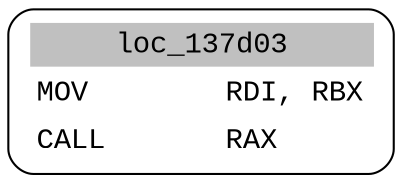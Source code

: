 digraph asm_graph {
1941 [
shape="Mrecord" fontname="Courier New"label =<<table border="0" cellborder="0" cellpadding="3"><tr><td align="center" colspan="2" bgcolor="grey">loc_137d03</td></tr><tr><td align="left">MOV        RDI, RBX</td></tr><tr><td align="left">CALL       RAX</td></tr></table>> ];
}